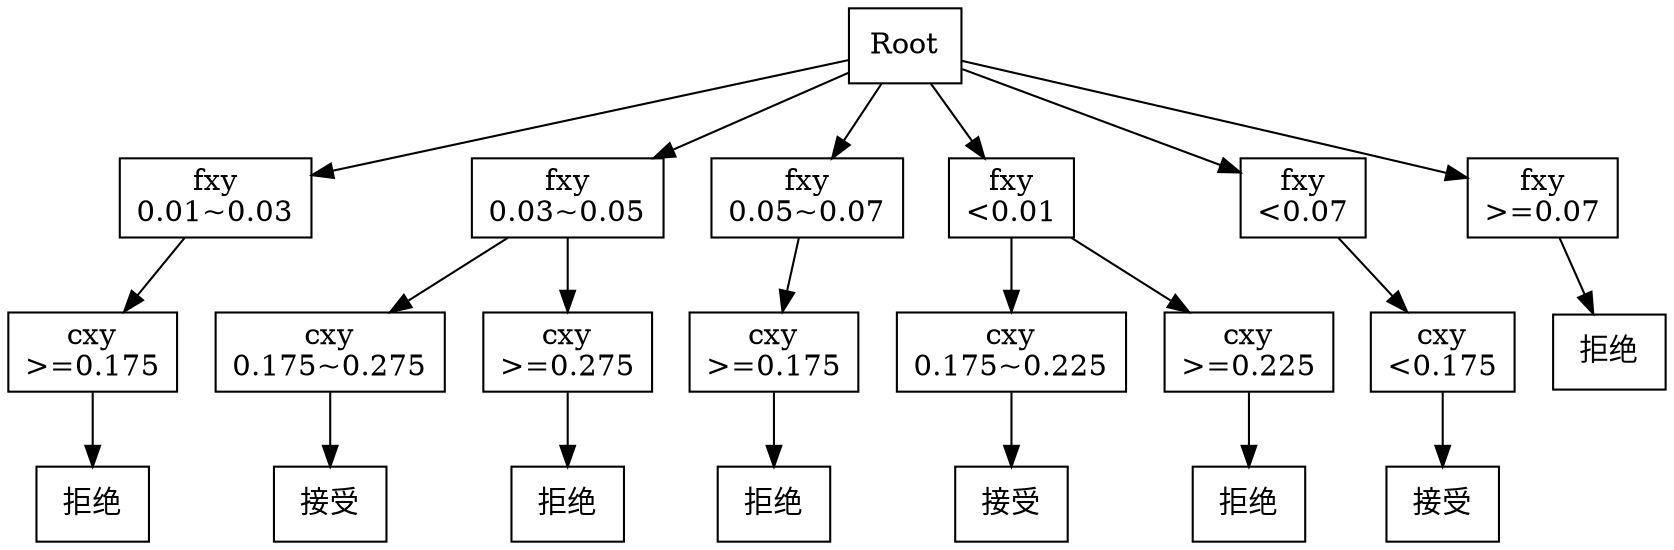 digraph {
	Root [label=Root shape=box]
	"Rootfxy
0.01~0.03" [label="fxy
0.01~0.03" shape=box]
	Root -> "Rootfxy
0.01~0.03"
	"Rootfxy
0.01~0.03cxy
>=0.175" [label="cxy
>=0.175" shape=box]
	"Rootfxy
0.01~0.03" -> "Rootfxy
0.01~0.03cxy
>=0.175"
	"4d08d4b2eda55353d170ba72cca37b5cc1c4477e31d25251a38c6e07141d26f6" [label="拒绝" shape=box]
	"Rootfxy
0.01~0.03cxy
>=0.175" -> "4d08d4b2eda55353d170ba72cca37b5cc1c4477e31d25251a38c6e07141d26f6"
	"Rootfxy
0.03~0.05" [label="fxy
0.03~0.05" shape=box]
	Root -> "Rootfxy
0.03~0.05"
	"Rootfxy
0.03~0.05cxy
0.175~0.275" [label="cxy
0.175~0.275" shape=box]
	"Rootfxy
0.03~0.05" -> "Rootfxy
0.03~0.05cxy
0.175~0.275"
	f062043d73ab26d044539ad1e3256e39f0c5ebcf92e0751295d47ba6d1b29017 [label="接受" shape=box]
	"Rootfxy
0.03~0.05cxy
0.175~0.275" -> f062043d73ab26d044539ad1e3256e39f0c5ebcf92e0751295d47ba6d1b29017
	"Rootfxy
0.03~0.05cxy
>=0.275" [label="cxy
>=0.275" shape=box]
	"Rootfxy
0.03~0.05" -> "Rootfxy
0.03~0.05cxy
>=0.275"
	"734d7876ad9149e2fdd40f44c56419f0e5022d493c37221e3f834c658d34216a" [label="拒绝" shape=box]
	"Rootfxy
0.03~0.05cxy
>=0.275" -> "734d7876ad9149e2fdd40f44c56419f0e5022d493c37221e3f834c658d34216a"
	"Rootfxy
0.05~0.07" [label="fxy
0.05~0.07" shape=box]
	Root -> "Rootfxy
0.05~0.07"
	"Rootfxy
0.05~0.07cxy
>=0.175" [label="cxy
>=0.175" shape=box]
	"Rootfxy
0.05~0.07" -> "Rootfxy
0.05~0.07cxy
>=0.175"
	c8e6b68b81c867af60223d37cc0010748b36852cd263d9e7f060bfb9da2c2e38 [label="拒绝" shape=box]
	"Rootfxy
0.05~0.07cxy
>=0.175" -> c8e6b68b81c867af60223d37cc0010748b36852cd263d9e7f060bfb9da2c2e38
	"Rootfxy
<0.01" [label="fxy
<0.01" shape=box]
	Root -> "Rootfxy
<0.01"
	"Rootfxy
<0.01cxy
0.175~0.225" [label="cxy
0.175~0.225" shape=box]
	"Rootfxy
<0.01" -> "Rootfxy
<0.01cxy
0.175~0.225"
	c4e7a927b2fccaec0b0506a3e77632c47ebcb9e5ed4abbdff85c5cc61292afcc [label="接受" shape=box]
	"Rootfxy
<0.01cxy
0.175~0.225" -> c4e7a927b2fccaec0b0506a3e77632c47ebcb9e5ed4abbdff85c5cc61292afcc
	"Rootfxy
<0.01cxy
>=0.225" [label="cxy
>=0.225" shape=box]
	"Rootfxy
<0.01" -> "Rootfxy
<0.01cxy
>=0.225"
	"6ea3eda99801def2644848d412af187bbe571e281b3bb0d6dc5f9f9789bc10ed" [label="拒绝" shape=box]
	"Rootfxy
<0.01cxy
>=0.225" -> "6ea3eda99801def2644848d412af187bbe571e281b3bb0d6dc5f9f9789bc10ed"
	"Rootfxy
<0.07" [label="fxy
<0.07" shape=box]
	Root -> "Rootfxy
<0.07"
	"Rootfxy
<0.07cxy
<0.175" [label="cxy
<0.175" shape=box]
	"Rootfxy
<0.07" -> "Rootfxy
<0.07cxy
<0.175"
	e360a349cbc56289ea122e193acad0c3cf8e3f8e9ff78bc4b6380fb4c779718a [label="接受" shape=box]
	"Rootfxy
<0.07cxy
<0.175" -> e360a349cbc56289ea122e193acad0c3cf8e3f8e9ff78bc4b6380fb4c779718a
	"Rootfxy
>=0.07" [label="fxy
>=0.07" shape=box]
	Root -> "Rootfxy
>=0.07"
	"54da2e5c562ff09138f6000699fc7d121576947d30ceefda0758dd02537be0e7" [label="拒绝" shape=box]
	"Rootfxy
>=0.07" -> "54da2e5c562ff09138f6000699fc7d121576947d30ceefda0758dd02537be0e7"
}
